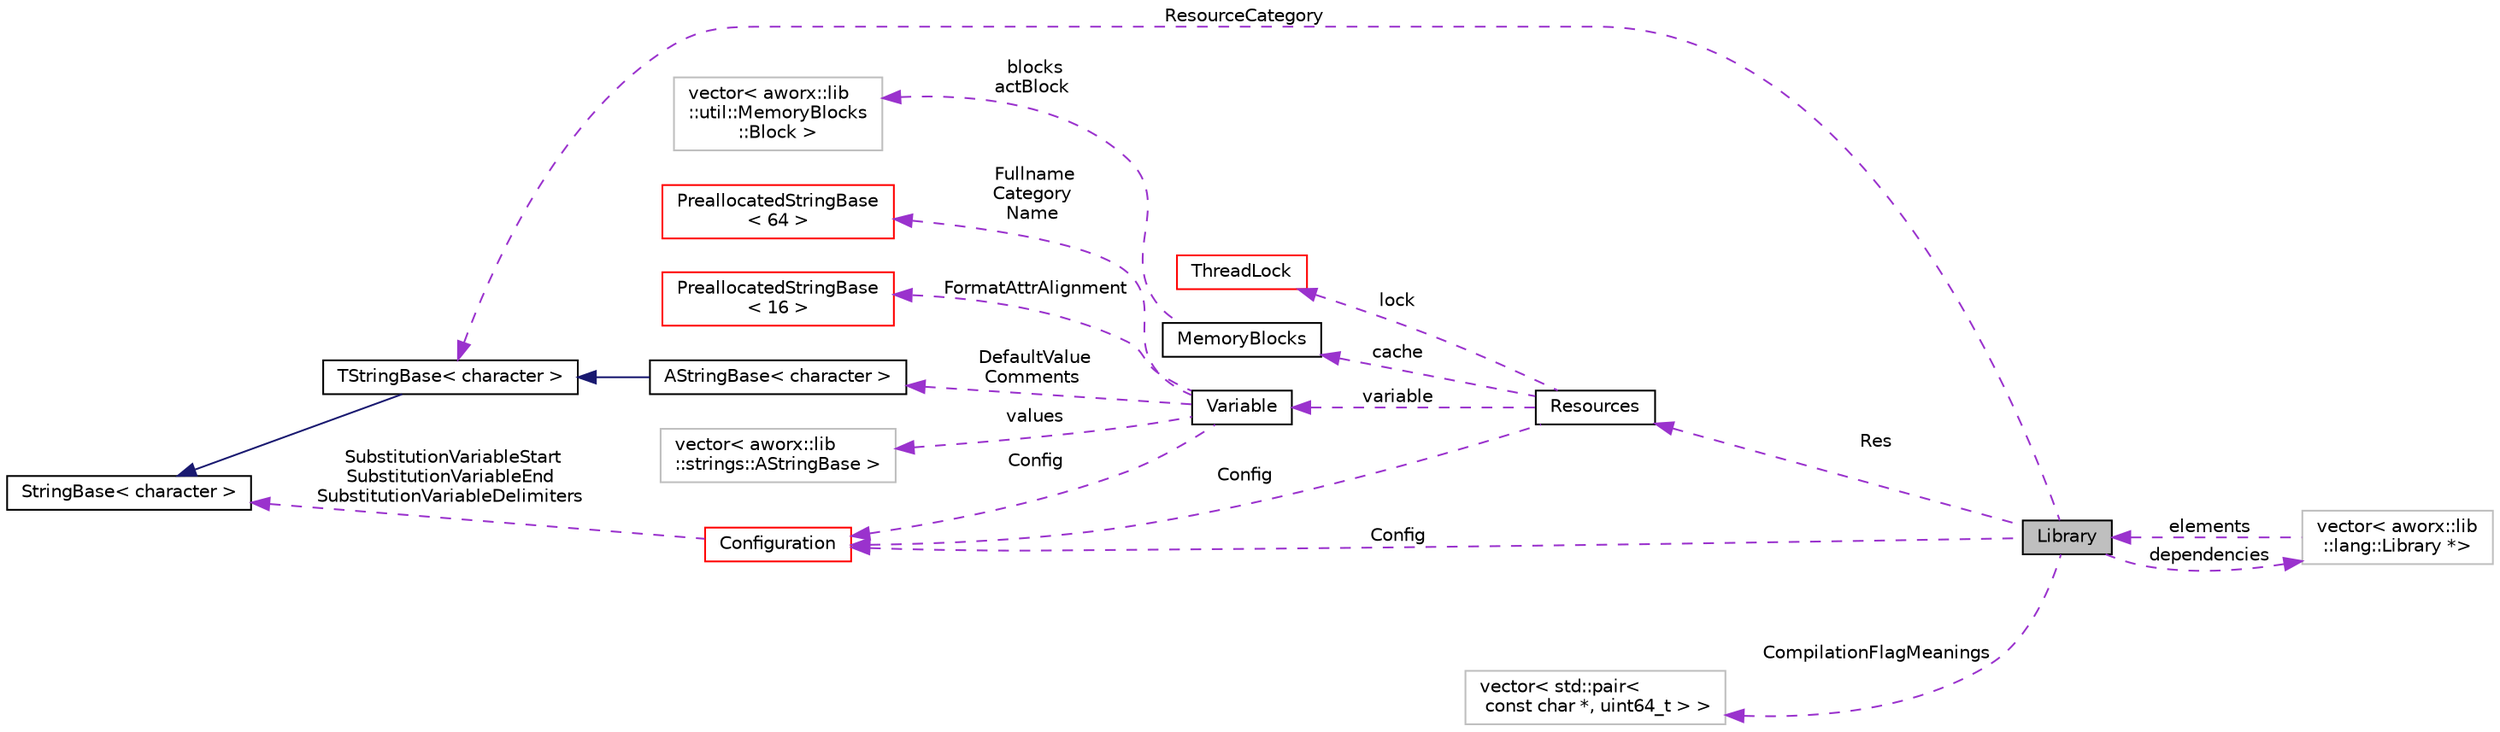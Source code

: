 digraph "Library"
{
  edge [fontname="Helvetica",fontsize="10",labelfontname="Helvetica",labelfontsize="10"];
  node [fontname="Helvetica",fontsize="10",shape=record];
  rankdir="LR";
  Node12 [label="Library",height=0.2,width=0.4,color="black", fillcolor="grey75", style="filled", fontcolor="black"];
  Node13 -> Node12 [dir="back",color="darkorchid3",fontsize="10",style="dashed",label=" ResourceCategory" ,fontname="Helvetica"];
  Node13 [label="TStringBase\< character \>",height=0.2,width=0.4,color="black", fillcolor="white", style="filled",URL="$classaworx_1_1lib_1_1strings_1_1TStringBase.html"];
  Node14 -> Node13 [dir="back",color="midnightblue",fontsize="10",style="solid",fontname="Helvetica"];
  Node14 [label="StringBase\< character \>",height=0.2,width=0.4,color="black", fillcolor="white", style="filled",URL="$classaworx_1_1lib_1_1strings_1_1StringBase.html"];
  Node15 -> Node12 [dir="back",color="darkorchid3",fontsize="10",style="dashed",label=" Res" ,fontname="Helvetica"];
  Node15 [label="Resources",height=0.2,width=0.4,color="black", fillcolor="white", style="filled",URL="$classaworx_1_1lib_1_1lang_1_1Resources.html"];
  Node16 -> Node15 [dir="back",color="darkorchid3",fontsize="10",style="dashed",label=" cache" ,fontname="Helvetica"];
  Node16 [label="MemoryBlocks",height=0.2,width=0.4,color="black", fillcolor="white", style="filled",URL="$classaworx_1_1lib_1_1util_1_1MemoryBlocks.html"];
  Node17 -> Node16 [dir="back",color="darkorchid3",fontsize="10",style="dashed",label=" blocks\nactBlock" ,fontname="Helvetica"];
  Node17 [label="vector\< aworx::lib\l::util::MemoryBlocks\l::Block \>",height=0.2,width=0.4,color="grey75", fillcolor="white", style="filled"];
  Node19 -> Node15 [dir="back",color="darkorchid3",fontsize="10",style="dashed",label=" variable" ,fontname="Helvetica"];
  Node19 [label="Variable",height=0.2,width=0.4,color="black", fillcolor="white", style="filled",URL="$classaworx_1_1lib_1_1config_1_1Variable.html"];
  Node20 -> Node19 [dir="back",color="darkorchid3",fontsize="10",style="dashed",label=" values" ,fontname="Helvetica"];
  Node20 [label="vector\< aworx::lib\l::strings::AStringBase \>",height=0.2,width=0.4,color="grey75", fillcolor="white", style="filled"];
  Node25 -> Node19 [dir="back",color="darkorchid3",fontsize="10",style="dashed",label=" Fullname\nCategory\nName" ,fontname="Helvetica"];
  Node25 [label="PreallocatedStringBase\l\< 64 \>",height=0.2,width=0.4,color="red", fillcolor="white", style="filled",URL="$classaworx_1_1lib_1_1strings_1_1PreallocatedStringBase.html"];
  Node27 -> Node19 [dir="back",color="darkorchid3",fontsize="10",style="dashed",label=" Config" ,fontname="Helvetica"];
  Node27 [label="Configuration",height=0.2,width=0.4,color="red", fillcolor="white", style="filled",URL="$classaworx_1_1lib_1_1config_1_1Configuration.html"];
  Node14 -> Node27 [dir="back",color="darkorchid3",fontsize="10",style="dashed",label=" SubstitutionVariableStart\nSubstitutionVariableEnd\nSubstitutionVariableDelimiters" ,fontname="Helvetica"];
  Node42 -> Node19 [dir="back",color="darkorchid3",fontsize="10",style="dashed",label=" DefaultValue\nComments" ,fontname="Helvetica"];
  Node42 [label="AStringBase\< character \>",height=0.2,width=0.4,color="black", fillcolor="white", style="filled",URL="$classaworx_1_1lib_1_1strings_1_1AStringBase.html"];
  Node13 -> Node42 [dir="back",color="midnightblue",fontsize="10",style="solid",fontname="Helvetica"];
  Node43 -> Node19 [dir="back",color="darkorchid3",fontsize="10",style="dashed",label=" FormatAttrAlignment" ,fontname="Helvetica"];
  Node43 [label="PreallocatedStringBase\l\< 16 \>",height=0.2,width=0.4,color="red", fillcolor="white", style="filled",URL="$classaworx_1_1lib_1_1strings_1_1PreallocatedStringBase.html"];
  Node29 -> Node15 [dir="back",color="darkorchid3",fontsize="10",style="dashed",label=" lock" ,fontname="Helvetica"];
  Node29 [label="ThreadLock",height=0.2,width=0.4,color="red", fillcolor="white", style="filled",URL="$classaworx_1_1lib_1_1threads_1_1ThreadLock.html"];
  Node27 -> Node15 [dir="back",color="darkorchid3",fontsize="10",style="dashed",label=" Config" ,fontname="Helvetica"];
  Node45 -> Node12 [dir="back",color="darkorchid3",fontsize="10",style="dashed",label=" dependencies" ,fontname="Helvetica"];
  Node45 [label="vector\< aworx::lib\l::lang::Library *\>",height=0.2,width=0.4,color="grey75", fillcolor="white", style="filled"];
  Node12 -> Node45 [dir="back",color="darkorchid3",fontsize="10",style="dashed",label=" elements" ,fontname="Helvetica"];
  Node27 -> Node12 [dir="back",color="darkorchid3",fontsize="10",style="dashed",label=" Config" ,fontname="Helvetica"];
  Node46 -> Node12 [dir="back",color="darkorchid3",fontsize="10",style="dashed",label=" CompilationFlagMeanings" ,fontname="Helvetica"];
  Node46 [label="vector\< std::pair\<\l const char *, uint64_t \> \>",height=0.2,width=0.4,color="grey75", fillcolor="white", style="filled"];
}
